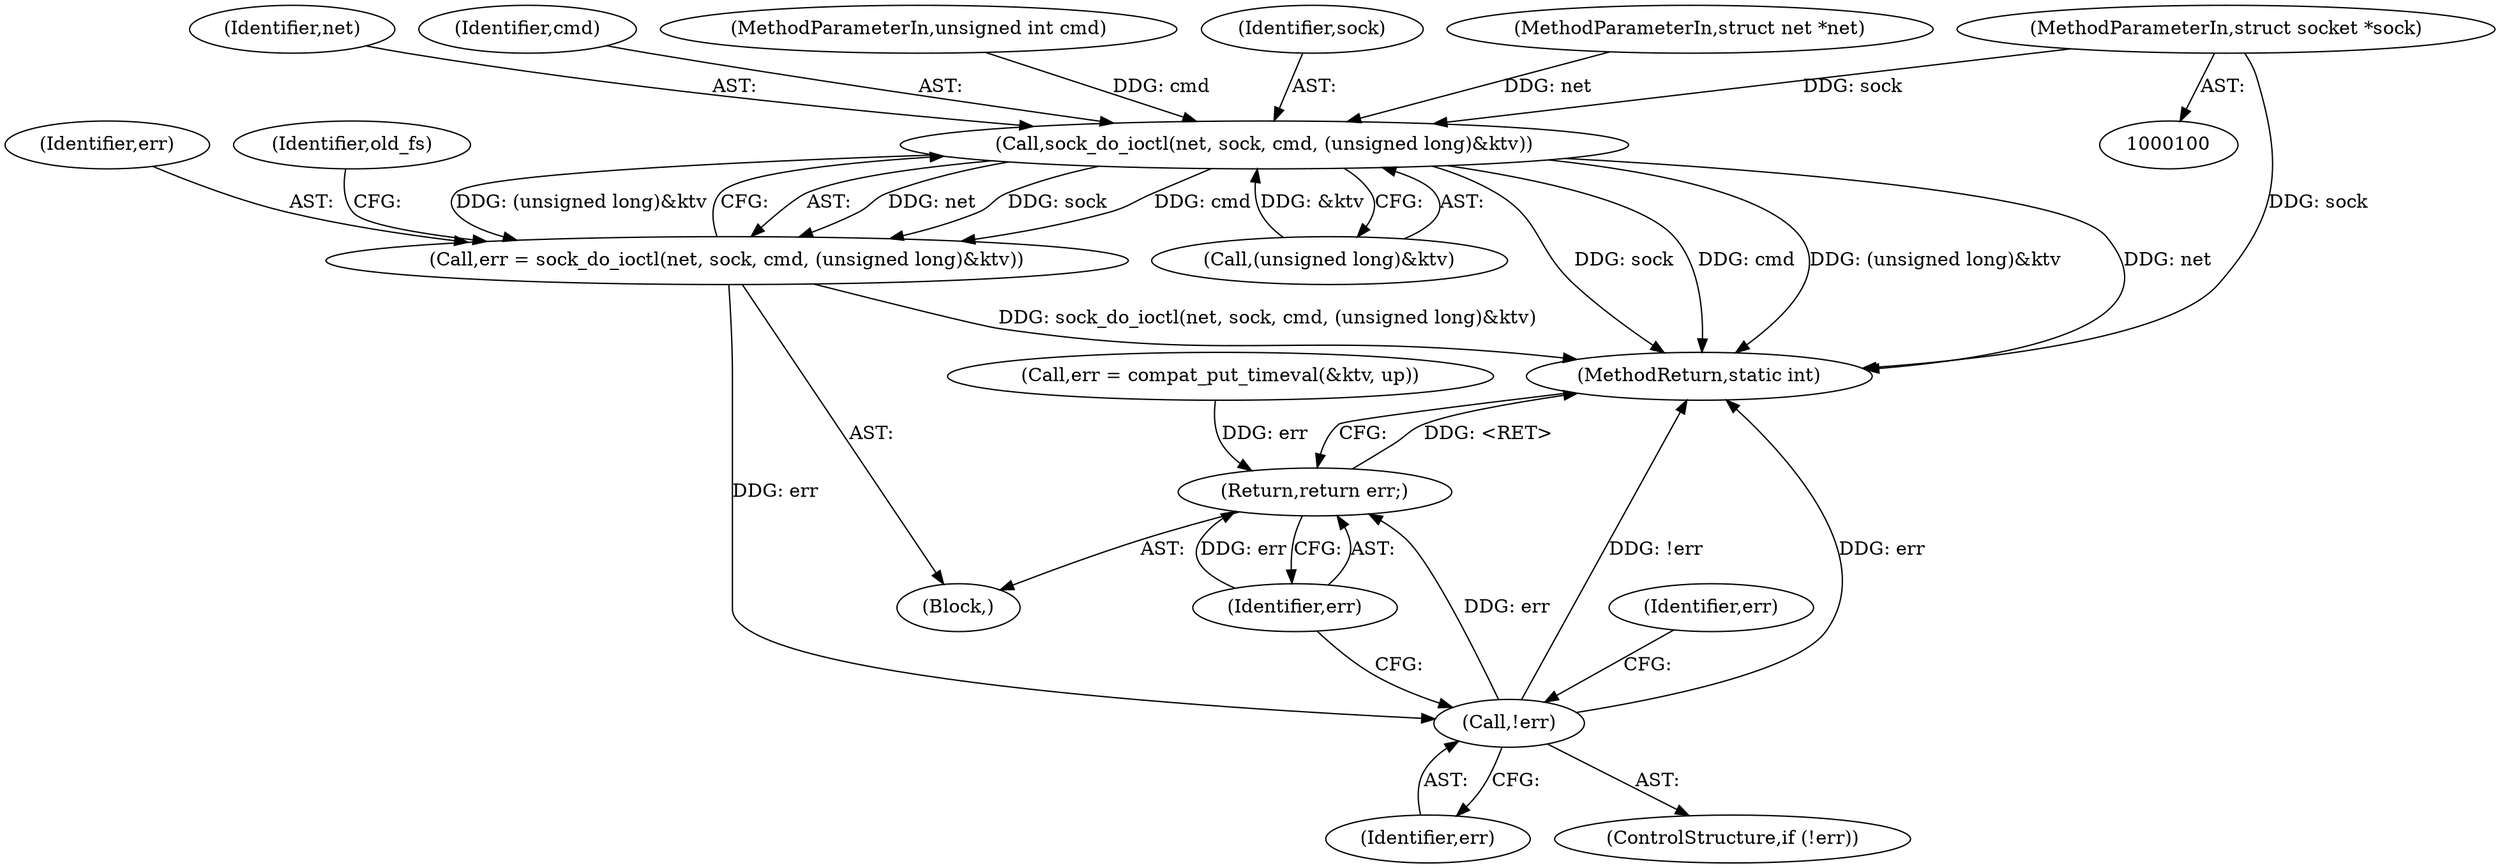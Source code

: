 digraph "0_linux_ed6fe9d614fc1bca95eb8c0ccd0e92db00ef9d5d@pointer" {
"1000102" [label="(MethodParameterIn,struct socket *sock)"];
"1000116" [label="(Call,sock_do_ioctl(net, sock, cmd, (unsigned long)&ktv))"];
"1000114" [label="(Call,err = sock_do_ioctl(net, sock, cmd, (unsigned long)&ktv))"];
"1000127" [label="(Call,!err)"];
"1000135" [label="(Return,return err;)"];
"1000101" [label="(MethodParameterIn,struct net *net)"];
"1000117" [label="(Identifier,net)"];
"1000119" [label="(Identifier,cmd)"];
"1000105" [label="(Block,)"];
"1000103" [label="(MethodParameterIn,unsigned int cmd)"];
"1000115" [label="(Identifier,err)"];
"1000118" [label="(Identifier,sock)"];
"1000136" [label="(Identifier,err)"];
"1000135" [label="(Return,return err;)"];
"1000129" [label="(Call,err = compat_put_timeval(&ktv, up))"];
"1000128" [label="(Identifier,err)"];
"1000126" [label="(ControlStructure,if (!err))"];
"1000102" [label="(MethodParameterIn,struct socket *sock)"];
"1000125" [label="(Identifier,old_fs)"];
"1000116" [label="(Call,sock_do_ioctl(net, sock, cmd, (unsigned long)&ktv))"];
"1000120" [label="(Call,(unsigned long)&ktv)"];
"1000137" [label="(MethodReturn,static int)"];
"1000127" [label="(Call,!err)"];
"1000114" [label="(Call,err = sock_do_ioctl(net, sock, cmd, (unsigned long)&ktv))"];
"1000130" [label="(Identifier,err)"];
"1000102" -> "1000100"  [label="AST: "];
"1000102" -> "1000137"  [label="DDG: sock"];
"1000102" -> "1000116"  [label="DDG: sock"];
"1000116" -> "1000114"  [label="AST: "];
"1000116" -> "1000120"  [label="CFG: "];
"1000117" -> "1000116"  [label="AST: "];
"1000118" -> "1000116"  [label="AST: "];
"1000119" -> "1000116"  [label="AST: "];
"1000120" -> "1000116"  [label="AST: "];
"1000114" -> "1000116"  [label="CFG: "];
"1000116" -> "1000137"  [label="DDG: net"];
"1000116" -> "1000137"  [label="DDG: sock"];
"1000116" -> "1000137"  [label="DDG: cmd"];
"1000116" -> "1000137"  [label="DDG: (unsigned long)&ktv"];
"1000116" -> "1000114"  [label="DDG: net"];
"1000116" -> "1000114"  [label="DDG: sock"];
"1000116" -> "1000114"  [label="DDG: cmd"];
"1000116" -> "1000114"  [label="DDG: (unsigned long)&ktv"];
"1000101" -> "1000116"  [label="DDG: net"];
"1000103" -> "1000116"  [label="DDG: cmd"];
"1000120" -> "1000116"  [label="DDG: &ktv"];
"1000114" -> "1000105"  [label="AST: "];
"1000115" -> "1000114"  [label="AST: "];
"1000125" -> "1000114"  [label="CFG: "];
"1000114" -> "1000137"  [label="DDG: sock_do_ioctl(net, sock, cmd, (unsigned long)&ktv)"];
"1000114" -> "1000127"  [label="DDG: err"];
"1000127" -> "1000126"  [label="AST: "];
"1000127" -> "1000128"  [label="CFG: "];
"1000128" -> "1000127"  [label="AST: "];
"1000130" -> "1000127"  [label="CFG: "];
"1000136" -> "1000127"  [label="CFG: "];
"1000127" -> "1000137"  [label="DDG: !err"];
"1000127" -> "1000137"  [label="DDG: err"];
"1000127" -> "1000135"  [label="DDG: err"];
"1000135" -> "1000105"  [label="AST: "];
"1000135" -> "1000136"  [label="CFG: "];
"1000136" -> "1000135"  [label="AST: "];
"1000137" -> "1000135"  [label="CFG: "];
"1000135" -> "1000137"  [label="DDG: <RET>"];
"1000136" -> "1000135"  [label="DDG: err"];
"1000129" -> "1000135"  [label="DDG: err"];
}
